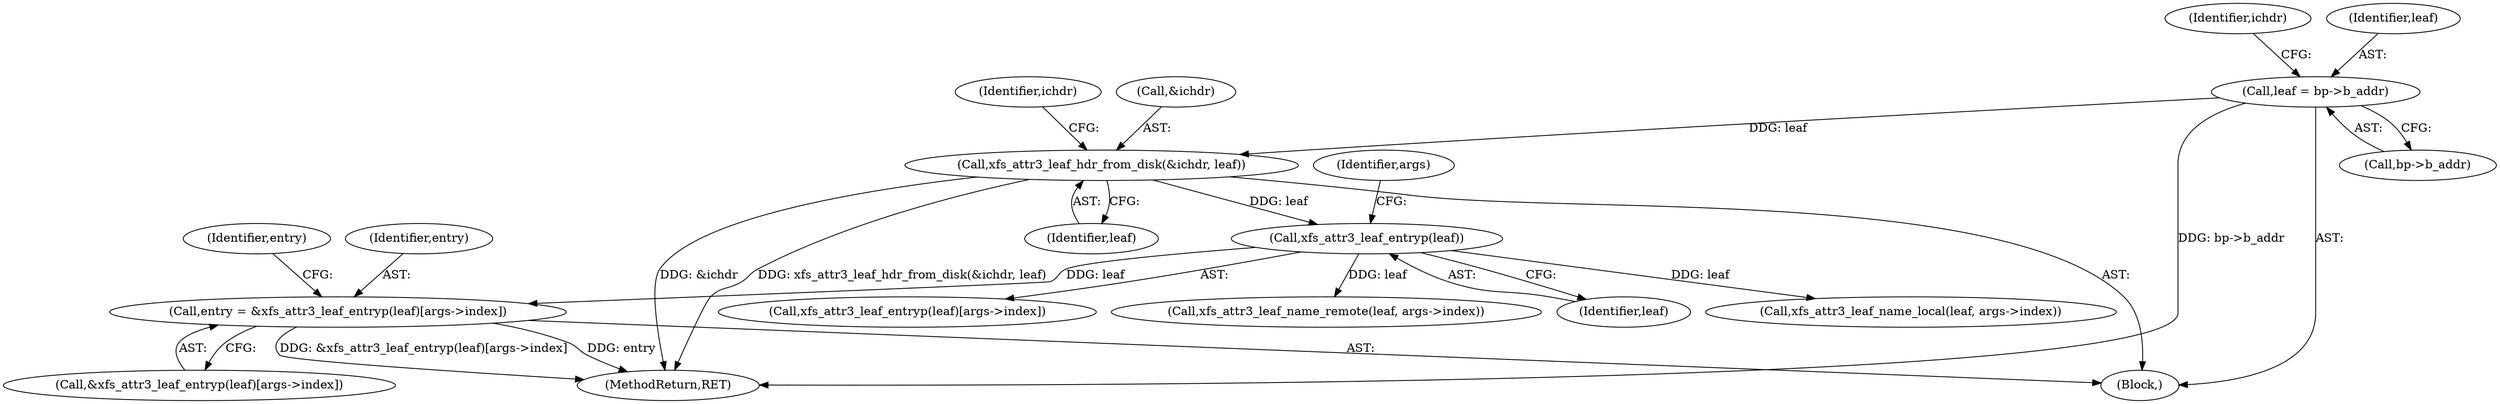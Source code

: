 digraph "0_linux_8275cdd0e7ac550dcce2b3ef6d2fb3b808c1ae59_5@array" {
"1000140" [label="(Call,entry = &xfs_attr3_leaf_entryp(leaf)[args->index])"];
"1000144" [label="(Call,xfs_attr3_leaf_entryp(leaf))"];
"1000115" [label="(Call,xfs_attr3_leaf_hdr_from_disk(&ichdr, leaf))"];
"1000110" [label="(Call,leaf = bp->b_addr)"];
"1000144" [label="(Call,xfs_attr3_leaf_entryp(leaf))"];
"1000116" [label="(Call,&ichdr)"];
"1000143" [label="(Call,xfs_attr3_leaf_entryp(leaf)[args->index])"];
"1000152" [label="(Identifier,entry)"];
"1000328" [label="(MethodReturn,RET)"];
"1000115" [label="(Call,xfs_attr3_leaf_hdr_from_disk(&ichdr, leaf))"];
"1000241" [label="(Call,xfs_attr3_leaf_name_remote(leaf, args->index))"];
"1000122" [label="(Identifier,ichdr)"];
"1000117" [label="(Identifier,ichdr)"];
"1000103" [label="(Block,)"];
"1000147" [label="(Identifier,args)"];
"1000140" [label="(Call,entry = &xfs_attr3_leaf_entryp(leaf)[args->index])"];
"1000142" [label="(Call,&xfs_attr3_leaf_entryp(leaf)[args->index])"];
"1000110" [label="(Call,leaf = bp->b_addr)"];
"1000112" [label="(Call,bp->b_addr)"];
"1000111" [label="(Identifier,leaf)"];
"1000145" [label="(Identifier,leaf)"];
"1000141" [label="(Identifier,entry)"];
"1000158" [label="(Call,xfs_attr3_leaf_name_local(leaf, args->index))"];
"1000118" [label="(Identifier,leaf)"];
"1000140" -> "1000103"  [label="AST: "];
"1000140" -> "1000142"  [label="CFG: "];
"1000141" -> "1000140"  [label="AST: "];
"1000142" -> "1000140"  [label="AST: "];
"1000152" -> "1000140"  [label="CFG: "];
"1000140" -> "1000328"  [label="DDG: &xfs_attr3_leaf_entryp(leaf)[args->index]"];
"1000140" -> "1000328"  [label="DDG: entry"];
"1000144" -> "1000140"  [label="DDG: leaf"];
"1000144" -> "1000143"  [label="AST: "];
"1000144" -> "1000145"  [label="CFG: "];
"1000145" -> "1000144"  [label="AST: "];
"1000147" -> "1000144"  [label="CFG: "];
"1000115" -> "1000144"  [label="DDG: leaf"];
"1000144" -> "1000158"  [label="DDG: leaf"];
"1000144" -> "1000241"  [label="DDG: leaf"];
"1000115" -> "1000103"  [label="AST: "];
"1000115" -> "1000118"  [label="CFG: "];
"1000116" -> "1000115"  [label="AST: "];
"1000118" -> "1000115"  [label="AST: "];
"1000122" -> "1000115"  [label="CFG: "];
"1000115" -> "1000328"  [label="DDG: xfs_attr3_leaf_hdr_from_disk(&ichdr, leaf)"];
"1000115" -> "1000328"  [label="DDG: &ichdr"];
"1000110" -> "1000115"  [label="DDG: leaf"];
"1000110" -> "1000103"  [label="AST: "];
"1000110" -> "1000112"  [label="CFG: "];
"1000111" -> "1000110"  [label="AST: "];
"1000112" -> "1000110"  [label="AST: "];
"1000117" -> "1000110"  [label="CFG: "];
"1000110" -> "1000328"  [label="DDG: bp->b_addr"];
}
